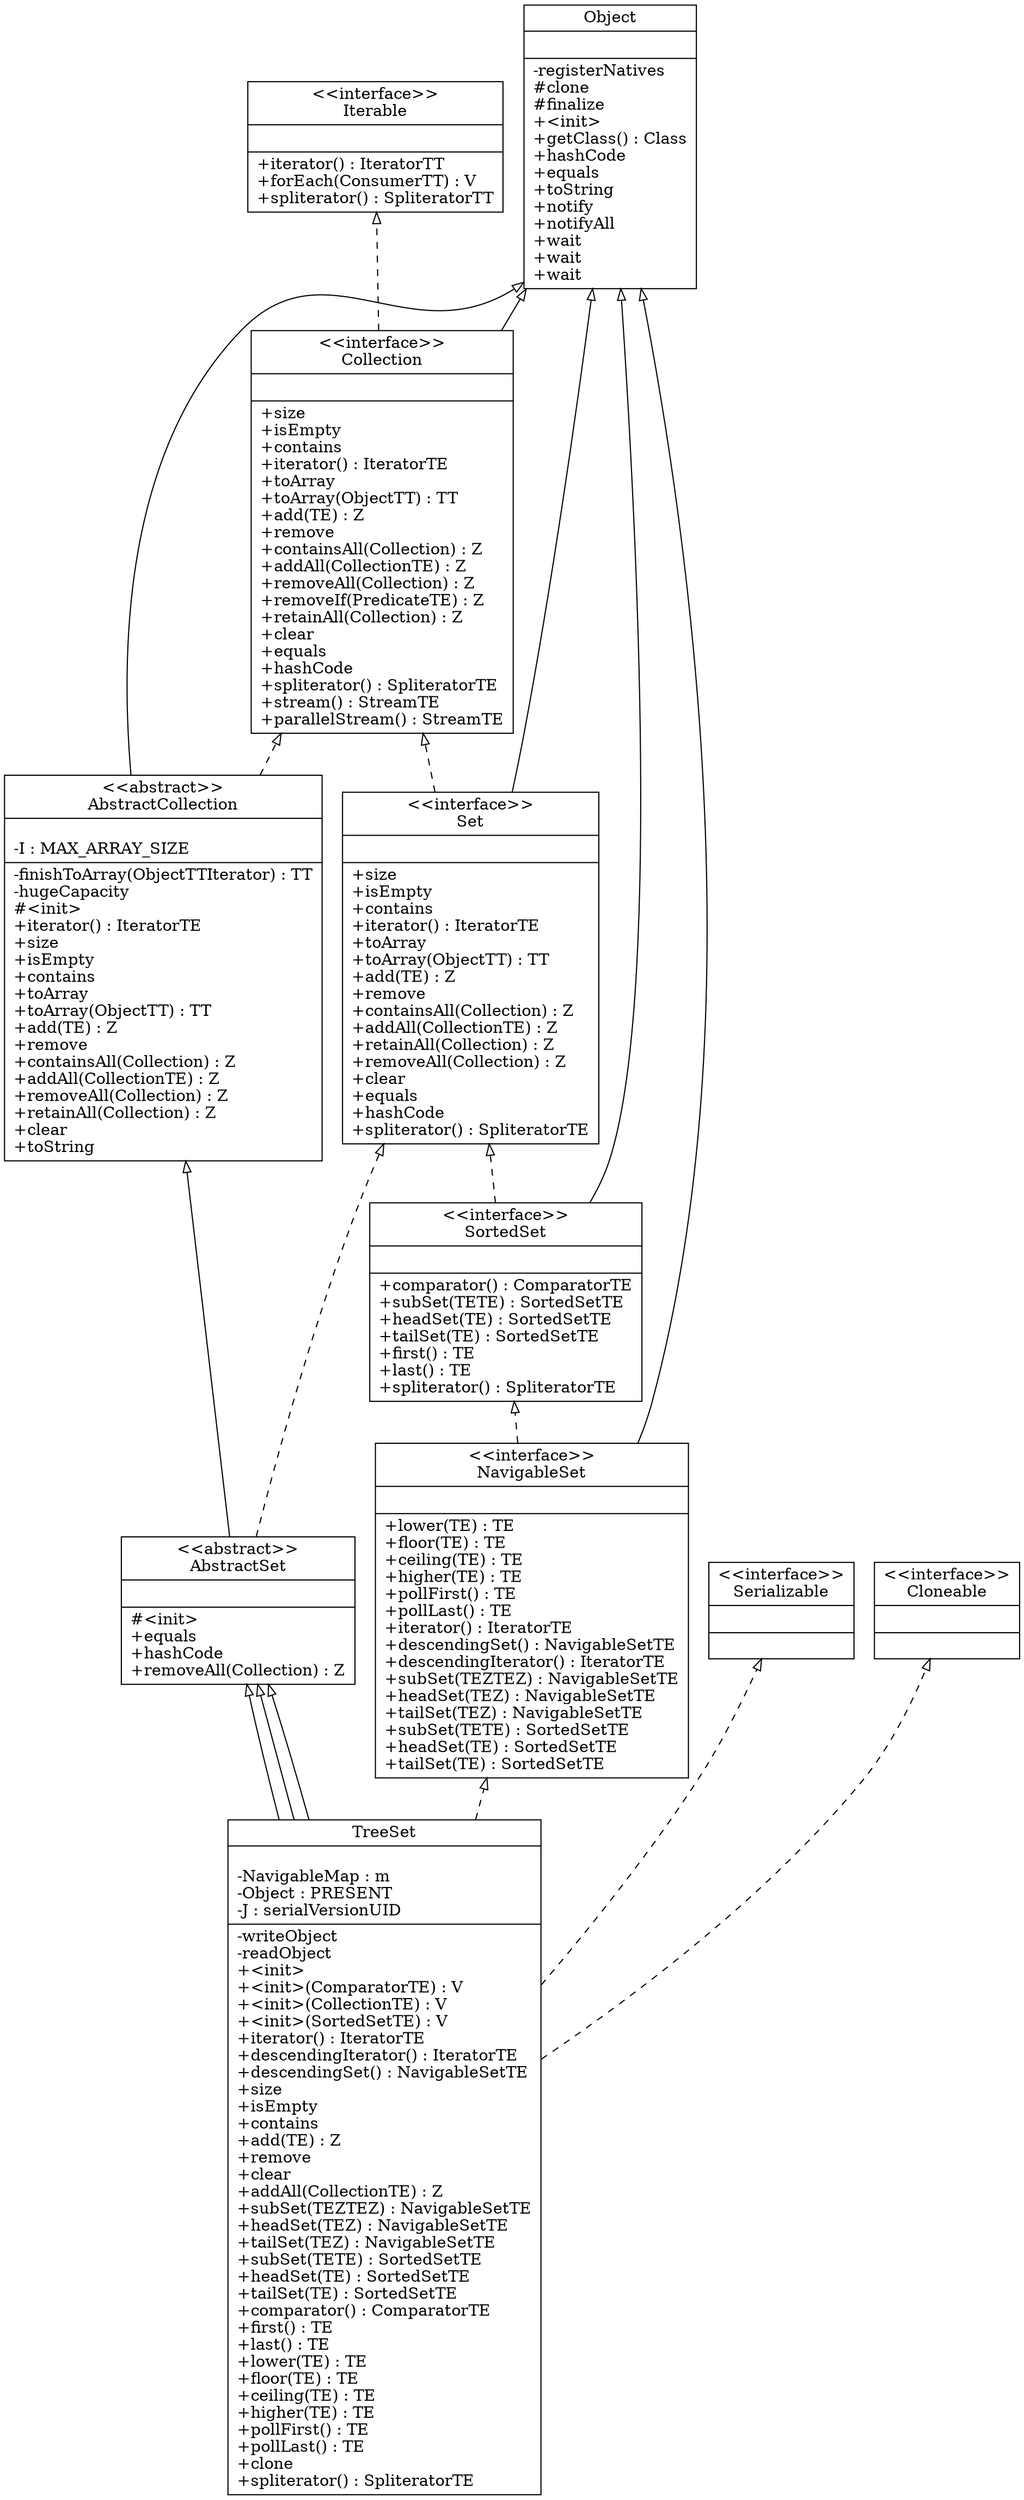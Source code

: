 digraph G { rankdir=BT;
"AbstractSet" [
shape="record",
label= "{\<\<abstract\>\>\nAbstractSet|\l|#\<init\>\l+equals\l+hashCode\l+removeAll(Collection) : Z\l}"];

"Collection" [
shape="record",
label= "{\<\<interface\>\>\nCollection|\l|+size\l+isEmpty\l+contains\l+iterator() : IteratorTE\l+toArray\l+toArray(ObjectTT) : TT\l+add(TE) : Z\l+remove\l+containsAll(Collection) : Z\l+addAll(CollectionTE) : Z\l+removeAll(Collection) : Z\l+removeIf(PredicateTE) : Z\l+retainAll(Collection) : Z\l+clear\l+equals\l+hashCode\l+spliterator() : SpliteratorTE\l+stream() : StreamTE\l+parallelStream() : StreamTE\l}"];

"Serializable" [
shape="record",
label= "{\<\<interface\>\>\nSerializable|\l|}"];

"Cloneable" [
shape="record",
label= "{\<\<interface\>\>\nCloneable|\l|}"];

"NavigableSet" [
shape="record",
label= "{\<\<interface\>\>\nNavigableSet|\l|+lower(TE) : TE\l+floor(TE) : TE\l+ceiling(TE) : TE\l+higher(TE) : TE\l+pollFirst() : TE\l+pollLast() : TE\l+iterator() : IteratorTE\l+descendingSet() : NavigableSetTE\l+descendingIterator() : IteratorTE\l+subSet(TEZTEZ) : NavigableSetTE\l+headSet(TEZ) : NavigableSetTE\l+tailSet(TEZ) : NavigableSetTE\l+subSet(TETE) : SortedSetTE\l+headSet(TE) : SortedSetTE\l+tailSet(TE) : SortedSetTE\l}"];

"AbstractCollection" [
shape="record",
label= "{\<\<abstract\>\>\nAbstractCollection|\l-I : MAX_ARRAY_SIZE\l|-finishToArray(ObjectTTIterator) : TT\l-hugeCapacity\l#\<init\>\l+iterator() : IteratorTE\l+size\l+isEmpty\l+contains\l+toArray\l+toArray(ObjectTT) : TT\l+add(TE) : Z\l+remove\l+containsAll(Collection) : Z\l+addAll(CollectionTE) : Z\l+removeAll(Collection) : Z\l+retainAll(Collection) : Z\l+clear\l+toString\l}"];

"Iterable" [
shape="record",
label= "{\<\<interface\>\>\nIterable|\l|+iterator() : IteratorTT\l+forEach(ConsumerTT) : V\l+spliterator() : SpliteratorTT\l}"];

"TreeSet" [
shape="record",
label= "{TreeSet|\l-NavigableMap : m\l-Object : PRESENT\l-J : serialVersionUID\l|-writeObject\l-readObject\l+\<init\>\l+\<init\>(ComparatorTE) : V\l+\<init\>(CollectionTE) : V\l+\<init\>(SortedSetTE) : V\l+iterator() : IteratorTE\l+descendingIterator() : IteratorTE\l+descendingSet() : NavigableSetTE\l+size\l+isEmpty\l+contains\l+add(TE) : Z\l+remove\l+clear\l+addAll(CollectionTE) : Z\l+subSet(TEZTEZ) : NavigableSetTE\l+headSet(TEZ) : NavigableSetTE\l+tailSet(TEZ) : NavigableSetTE\l+subSet(TETE) : SortedSetTE\l+headSet(TE) : SortedSetTE\l+tailSet(TE) : SortedSetTE\l+comparator() : ComparatorTE\l+first() : TE\l+last() : TE\l+lower(TE) : TE\l+floor(TE) : TE\l+ceiling(TE) : TE\l+higher(TE) : TE\l+pollFirst() : TE\l+pollLast() : TE\l+clone\l+spliterator() : SpliteratorTE\l}"];

"Object" [
shape="record",
label= "{Object|\l|-registerNatives\l#clone\l#finalize\l+\<init\>\l+getClass() : Class\l+hashCode\l+equals\l+toString\l+notify\l+notifyAll\l+wait\l+wait\l+wait\l}"];

"Set" [
shape="record",
label= "{\<\<interface\>\>\nSet|\l|+size\l+isEmpty\l+contains\l+iterator() : IteratorTE\l+toArray\l+toArray(ObjectTT) : TT\l+add(TE) : Z\l+remove\l+containsAll(Collection) : Z\l+addAll(CollectionTE) : Z\l+retainAll(Collection) : Z\l+removeAll(Collection) : Z\l+clear\l+equals\l+hashCode\l+spliterator() : SpliteratorTE\l}"];

"SortedSet" [
shape="record",
label= "{\<\<interface\>\>\nSortedSet|\l|+comparator() : ComparatorTE\l+subSet(TETE) : SortedSetTE\l+headSet(TE) : SortedSetTE\l+tailSet(TE) : SortedSetTE\l+first() : TE\l+last() : TE\l+spliterator() : SpliteratorTE\l}"];

TreeSet -> NavigableSet [arrowhead = "onormal", style = "dashed"];
TreeSet -> AbstractSet [arrowhead="onormal"];
TreeSet -> Cloneable [arrowhead = "onormal", style = "dashed"];
TreeSet -> AbstractSet [arrowhead="onormal"];
TreeSet -> Serializable [arrowhead = "onormal", style = "dashed"];
TreeSet -> AbstractSet [arrowhead="onormal"];
AbstractSet -> Set [arrowhead = "onormal", style = "dashed"];
AbstractSet -> AbstractCollection [arrowhead="onormal"];
AbstractCollection -> Collection [arrowhead = "onormal", style = "dashed"];
AbstractCollection -> Object [arrowhead="onormal"];
Collection -> Iterable [arrowhead = "onormal", style = "dashed"];
Collection -> Object [arrowhead="onormal"];
Set -> Collection [arrowhead = "onormal", style = "dashed"];
Set -> Object [arrowhead="onormal"];
NavigableSet -> SortedSet [arrowhead = "onormal", style = "dashed"];
NavigableSet -> Object [arrowhead="onormal"];
SortedSet -> Set [arrowhead = "onormal", style = "dashed"];
SortedSet -> Object [arrowhead="onormal"];
}